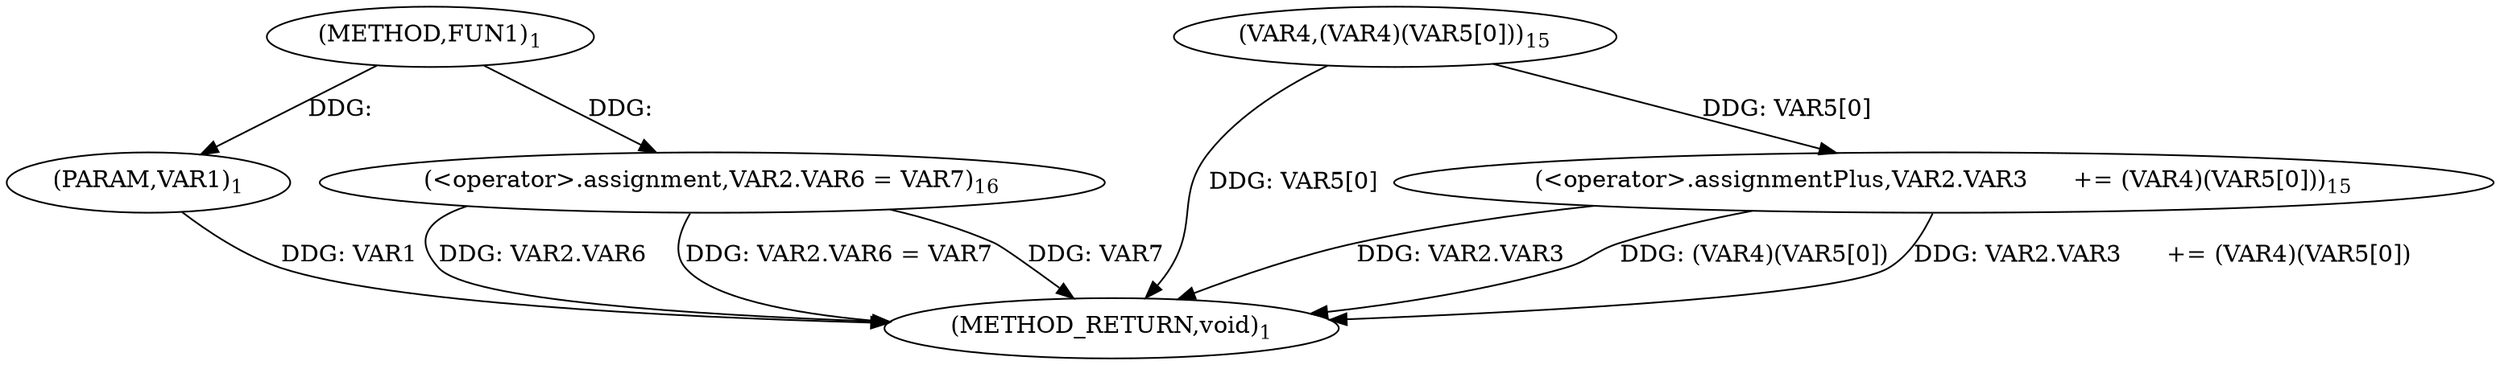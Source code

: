 digraph "FUN1" {  
"8" [label = <(METHOD,FUN1)<SUB>1</SUB>> ]
"26" [label = <(METHOD_RETURN,void)<SUB>1</SUB>> ]
"9" [label = <(PARAM,VAR1)<SUB>1</SUB>> ]
"11" [label = <(&lt;operator&gt;.assignmentPlus,VAR2.VAR3      += (VAR4)(VAR5[0]))<SUB>15</SUB>> ]
"19" [label = <(&lt;operator&gt;.assignment,VAR2.VAR6 = VAR7)<SUB>16</SUB>> ]
"15" [label = <(VAR4,(VAR4)(VAR5[0]))<SUB>15</SUB>> ]
  "9" -> "26"  [ label = "DDG: VAR1"] 
  "11" -> "26"  [ label = "DDG: VAR2.VAR3"] 
  "15" -> "26"  [ label = "DDG: VAR5[0]"] 
  "11" -> "26"  [ label = "DDG: (VAR4)(VAR5[0])"] 
  "11" -> "26"  [ label = "DDG: VAR2.VAR3      += (VAR4)(VAR5[0])"] 
  "19" -> "26"  [ label = "DDG: VAR2.VAR6"] 
  "19" -> "26"  [ label = "DDG: VAR2.VAR6 = VAR7"] 
  "19" -> "26"  [ label = "DDG: VAR7"] 
  "8" -> "9"  [ label = "DDG: "] 
  "15" -> "11"  [ label = "DDG: VAR5[0]"] 
  "8" -> "19"  [ label = "DDG: "] 
}
